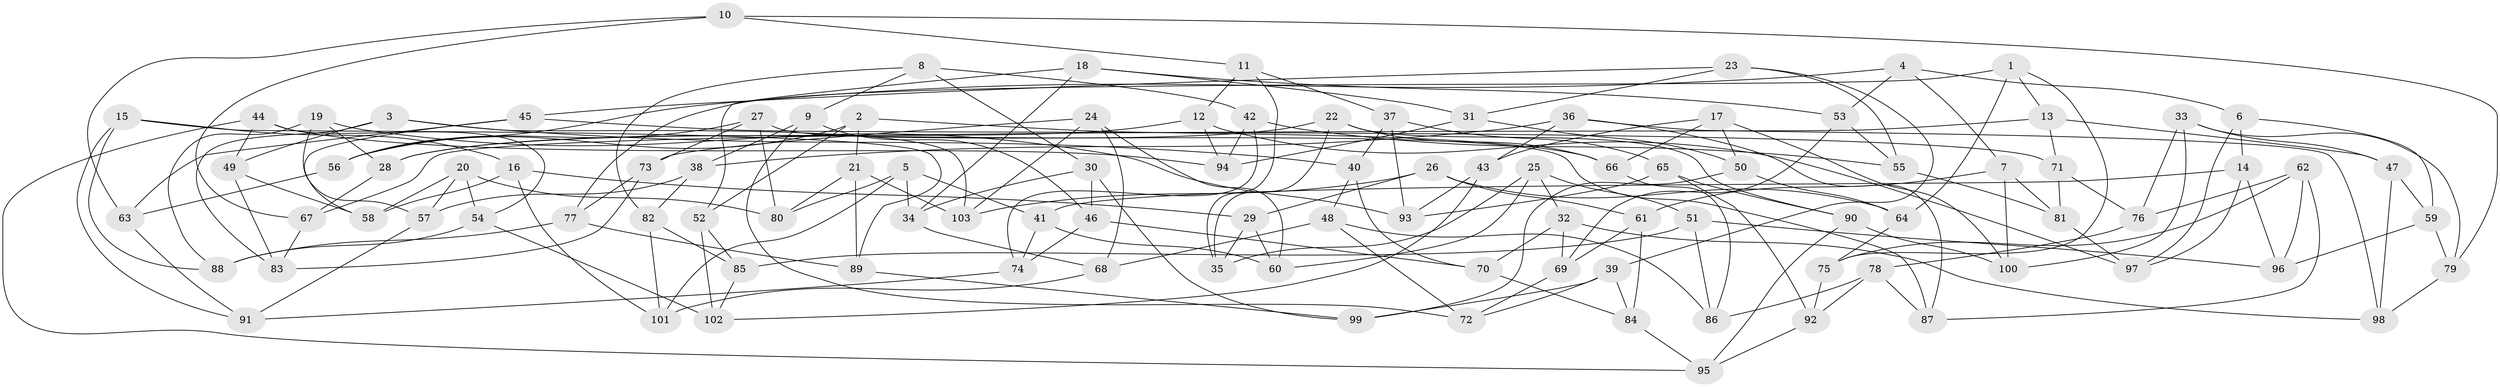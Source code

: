 // Generated by graph-tools (version 1.1) at 2025/11/02/27/25 16:11:43]
// undirected, 103 vertices, 206 edges
graph export_dot {
graph [start="1"]
  node [color=gray90,style=filled];
  1;
  2;
  3;
  4;
  5;
  6;
  7;
  8;
  9;
  10;
  11;
  12;
  13;
  14;
  15;
  16;
  17;
  18;
  19;
  20;
  21;
  22;
  23;
  24;
  25;
  26;
  27;
  28;
  29;
  30;
  31;
  32;
  33;
  34;
  35;
  36;
  37;
  38;
  39;
  40;
  41;
  42;
  43;
  44;
  45;
  46;
  47;
  48;
  49;
  50;
  51;
  52;
  53;
  54;
  55;
  56;
  57;
  58;
  59;
  60;
  61;
  62;
  63;
  64;
  65;
  66;
  67;
  68;
  69;
  70;
  71;
  72;
  73;
  74;
  75;
  76;
  77;
  78;
  79;
  80;
  81;
  82;
  83;
  84;
  85;
  86;
  87;
  88;
  89;
  90;
  91;
  92;
  93;
  94;
  95;
  96;
  97;
  98;
  99;
  100;
  101;
  102;
  103;
  1 -- 64;
  1 -- 77;
  1 -- 13;
  1 -- 75;
  2 -- 21;
  2 -- 66;
  2 -- 52;
  2 -- 56;
  3 -- 49;
  3 -- 40;
  3 -- 103;
  3 -- 83;
  4 -- 56;
  4 -- 53;
  4 -- 7;
  4 -- 6;
  5 -- 101;
  5 -- 34;
  5 -- 80;
  5 -- 41;
  6 -- 97;
  6 -- 59;
  6 -- 14;
  7 -- 81;
  7 -- 61;
  7 -- 100;
  8 -- 9;
  8 -- 30;
  8 -- 82;
  8 -- 42;
  9 -- 38;
  9 -- 46;
  9 -- 72;
  10 -- 63;
  10 -- 11;
  10 -- 67;
  10 -- 79;
  11 -- 12;
  11 -- 37;
  11 -- 35;
  12 -- 97;
  12 -- 94;
  12 -- 28;
  13 -- 47;
  13 -- 71;
  13 -- 67;
  14 -- 96;
  14 -- 41;
  14 -- 97;
  15 -- 88;
  15 -- 89;
  15 -- 91;
  15 -- 16;
  16 -- 58;
  16 -- 101;
  16 -- 29;
  17 -- 66;
  17 -- 43;
  17 -- 50;
  17 -- 100;
  18 -- 52;
  18 -- 34;
  18 -- 53;
  18 -- 31;
  19 -- 28;
  19 -- 88;
  19 -- 57;
  19 -- 93;
  20 -- 57;
  20 -- 54;
  20 -- 80;
  20 -- 58;
  21 -- 80;
  21 -- 89;
  21 -- 103;
  22 -- 35;
  22 -- 90;
  22 -- 28;
  22 -- 66;
  23 -- 31;
  23 -- 45;
  23 -- 39;
  23 -- 55;
  24 -- 73;
  24 -- 60;
  24 -- 103;
  24 -- 68;
  25 -- 51;
  25 -- 32;
  25 -- 60;
  25 -- 35;
  26 -- 64;
  26 -- 103;
  26 -- 61;
  26 -- 29;
  27 -- 80;
  27 -- 56;
  27 -- 73;
  27 -- 87;
  28 -- 67;
  29 -- 60;
  29 -- 35;
  30 -- 34;
  30 -- 46;
  30 -- 99;
  31 -- 50;
  31 -- 94;
  32 -- 70;
  32 -- 69;
  32 -- 98;
  33 -- 79;
  33 -- 76;
  33 -- 100;
  33 -- 47;
  34 -- 68;
  36 -- 43;
  36 -- 98;
  36 -- 38;
  36 -- 87;
  37 -- 93;
  37 -- 40;
  37 -- 65;
  38 -- 82;
  38 -- 57;
  39 -- 84;
  39 -- 72;
  39 -- 99;
  40 -- 70;
  40 -- 48;
  41 -- 74;
  41 -- 60;
  42 -- 74;
  42 -- 55;
  42 -- 94;
  43 -- 102;
  43 -- 93;
  44 -- 95;
  44 -- 94;
  44 -- 54;
  44 -- 49;
  45 -- 58;
  45 -- 63;
  45 -- 71;
  46 -- 74;
  46 -- 70;
  47 -- 98;
  47 -- 59;
  48 -- 72;
  48 -- 86;
  48 -- 68;
  49 -- 58;
  49 -- 83;
  50 -- 99;
  50 -- 64;
  51 -- 86;
  51 -- 85;
  51 -- 96;
  52 -- 102;
  52 -- 85;
  53 -- 69;
  53 -- 55;
  54 -- 88;
  54 -- 102;
  55 -- 81;
  56 -- 63;
  57 -- 91;
  59 -- 79;
  59 -- 96;
  61 -- 84;
  61 -- 69;
  62 -- 96;
  62 -- 76;
  62 -- 87;
  62 -- 75;
  63 -- 91;
  64 -- 75;
  65 -- 92;
  65 -- 93;
  65 -- 90;
  66 -- 86;
  67 -- 83;
  68 -- 101;
  69 -- 72;
  70 -- 84;
  71 -- 76;
  71 -- 81;
  73 -- 77;
  73 -- 83;
  74 -- 91;
  75 -- 92;
  76 -- 78;
  77 -- 89;
  77 -- 88;
  78 -- 86;
  78 -- 87;
  78 -- 92;
  79 -- 98;
  81 -- 97;
  82 -- 101;
  82 -- 85;
  84 -- 95;
  85 -- 102;
  89 -- 99;
  90 -- 100;
  90 -- 95;
  92 -- 95;
}
